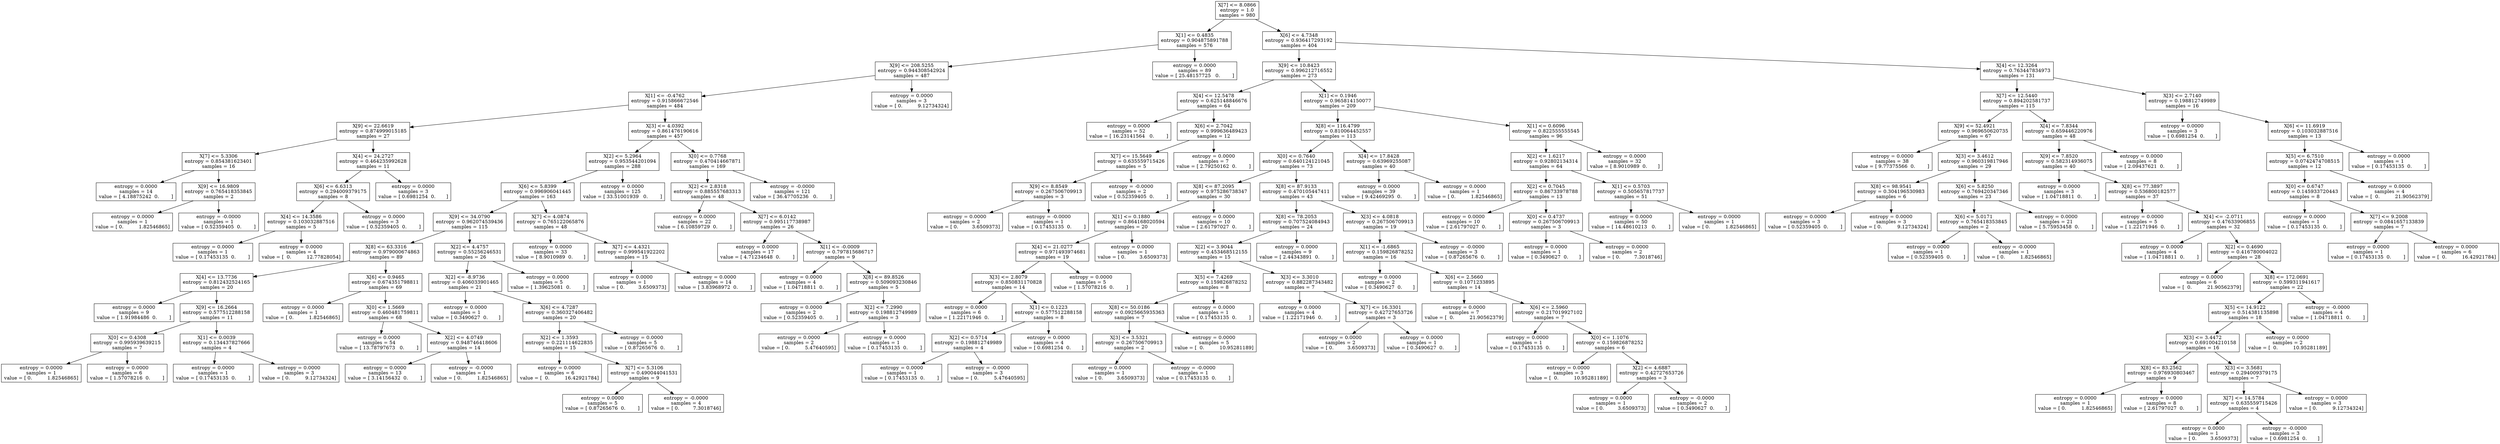 digraph Tree {
0 [label="X[7] <= 8.0866\nentropy = 1.0\nsamples = 980", shape="box"] ;
1 [label="X[1] <= 0.4835\nentropy = 0.904875891788\nsamples = 576", shape="box"] ;
0 -> 1 ;
2 [label="X[9] <= 208.5255\nentropy = 0.944308542924\nsamples = 487", shape="box"] ;
1 -> 2 ;
3 [label="X[1] <= -0.4762\nentropy = 0.915866672546\nsamples = 484", shape="box"] ;
2 -> 3 ;
4 [label="X[9] <= 22.6619\nentropy = 0.874999015185\nsamples = 27", shape="box"] ;
3 -> 4 ;
5 [label="X[7] <= 5.3306\nentropy = 0.854381623401\nsamples = 16", shape="box"] ;
4 -> 5 ;
6 [label="entropy = 0.0000\nsamples = 14\nvalue = [ 4.18875242  0.        ]", shape="box"] ;
5 -> 6 ;
7 [label="X[9] <= 16.9809\nentropy = 0.765418353845\nsamples = 2", shape="box"] ;
5 -> 7 ;
8 [label="entropy = 0.0000\nsamples = 1\nvalue = [ 0.          1.82546865]", shape="box"] ;
7 -> 8 ;
9 [label="entropy = -0.0000\nsamples = 1\nvalue = [ 0.52359405  0.        ]", shape="box"] ;
7 -> 9 ;
10 [label="X[4] <= 24.2727\nentropy = 0.464235992628\nsamples = 11", shape="box"] ;
4 -> 10 ;
11 [label="X[6] <= 6.6313\nentropy = 0.294009379175\nsamples = 8", shape="box"] ;
10 -> 11 ;
12 [label="X[4] <= 14.3586\nentropy = 0.103032887516\nsamples = 5", shape="box"] ;
11 -> 12 ;
13 [label="entropy = 0.0000\nsamples = 1\nvalue = [ 0.17453135  0.        ]", shape="box"] ;
12 -> 13 ;
14 [label="entropy = 0.0000\nsamples = 4\nvalue = [  0.          12.77828054]", shape="box"] ;
12 -> 14 ;
15 [label="entropy = 0.0000\nsamples = 3\nvalue = [ 0.52359405  0.        ]", shape="box"] ;
11 -> 15 ;
16 [label="entropy = 0.0000\nsamples = 3\nvalue = [ 0.6981254  0.       ]", shape="box"] ;
10 -> 16 ;
17 [label="X[3] <= 4.0392\nentropy = 0.861476190616\nsamples = 457", shape="box"] ;
3 -> 17 ;
18 [label="X[2] <= 5.2964\nentropy = 0.953544201094\nsamples = 288", shape="box"] ;
17 -> 18 ;
19 [label="X[6] <= 5.8399\nentropy = 0.996906041445\nsamples = 163", shape="box"] ;
18 -> 19 ;
20 [label="X[9] <= 34.0790\nentropy = 0.962074539436\nsamples = 115", shape="box"] ;
19 -> 20 ;
21 [label="X[8] <= 63.3316\nentropy = 0.979000674863\nsamples = 89", shape="box"] ;
20 -> 21 ;
22 [label="X[4] <= 13.7736\nentropy = 0.812432524165\nsamples = 20", shape="box"] ;
21 -> 22 ;
23 [label="entropy = 0.0000\nsamples = 9\nvalue = [ 1.91984486  0.        ]", shape="box"] ;
22 -> 23 ;
24 [label="X[9] <= 16.2664\nentropy = 0.577512288158\nsamples = 11", shape="box"] ;
22 -> 24 ;
25 [label="X[0] <= 0.4308\nentropy = 0.995939639215\nsamples = 7", shape="box"] ;
24 -> 25 ;
26 [label="entropy = 0.0000\nsamples = 1\nvalue = [ 0.          1.82546865]", shape="box"] ;
25 -> 26 ;
27 [label="entropy = 0.0000\nsamples = 6\nvalue = [ 1.57078216  0.        ]", shape="box"] ;
25 -> 27 ;
28 [label="X[1] <= 0.0039\nentropy = 0.134437827666\nsamples = 4", shape="box"] ;
24 -> 28 ;
29 [label="entropy = 0.0000\nsamples = 1\nvalue = [ 0.17453135  0.        ]", shape="box"] ;
28 -> 29 ;
30 [label="entropy = 0.0000\nsamples = 3\nvalue = [ 0.          9.12734324]", shape="box"] ;
28 -> 30 ;
31 [label="X[6] <= 0.9465\nentropy = 0.674351798811\nsamples = 69", shape="box"] ;
21 -> 31 ;
32 [label="entropy = 0.0000\nsamples = 1\nvalue = [ 0.          1.82546865]", shape="box"] ;
31 -> 32 ;
33 [label="X[0] <= 1.5669\nentropy = 0.460481759811\nsamples = 68", shape="box"] ;
31 -> 33 ;
34 [label="entropy = 0.0000\nsamples = 54\nvalue = [ 13.78797673   0.        ]", shape="box"] ;
33 -> 34 ;
35 [label="X[2] <= 4.0749\nentropy = 0.948746418606\nsamples = 14", shape="box"] ;
33 -> 35 ;
36 [label="entropy = 0.0000\nsamples = 13\nvalue = [ 3.14156432  0.        ]", shape="box"] ;
35 -> 36 ;
37 [label="entropy = -0.0000\nsamples = 1\nvalue = [ 0.          1.82546865]", shape="box"] ;
35 -> 37 ;
38 [label="X[2] <= 4.4757\nentropy = 0.55256246531\nsamples = 26", shape="box"] ;
20 -> 38 ;
39 [label="X[2] <= -8.9736\nentropy = 0.406033901465\nsamples = 21", shape="box"] ;
38 -> 39 ;
40 [label="entropy = 0.0000\nsamples = 1\nvalue = [ 0.3490627  0.       ]", shape="box"] ;
39 -> 40 ;
41 [label="X[6] <= 4.7287\nentropy = 0.360327406482\nsamples = 20", shape="box"] ;
39 -> 41 ;
42 [label="X[2] <= 1.3593\nentropy = 0.221114622835\nsamples = 15", shape="box"] ;
41 -> 42 ;
43 [label="entropy = 0.0000\nsamples = 6\nvalue = [  0.          16.42921784]", shape="box"] ;
42 -> 43 ;
44 [label="X[7] <= 5.3106\nentropy = 0.490044041531\nsamples = 9", shape="box"] ;
42 -> 44 ;
45 [label="entropy = 0.0000\nsamples = 5\nvalue = [ 0.87265676  0.        ]", shape="box"] ;
44 -> 45 ;
46 [label="entropy = -0.0000\nsamples = 4\nvalue = [ 0.         7.3018746]", shape="box"] ;
44 -> 46 ;
47 [label="entropy = 0.0000\nsamples = 5\nvalue = [ 0.87265676  0.        ]", shape="box"] ;
41 -> 47 ;
48 [label="entropy = 0.0000\nsamples = 5\nvalue = [ 1.39625081  0.        ]", shape="box"] ;
38 -> 48 ;
49 [label="X[7] <= 4.0874\nentropy = 0.765122065876\nsamples = 48", shape="box"] ;
19 -> 49 ;
50 [label="entropy = 0.0000\nsamples = 33\nvalue = [ 8.9010989  0.       ]", shape="box"] ;
49 -> 50 ;
51 [label="X[7] <= 4.4321\nentropy = 0.999541922202\nsamples = 15", shape="box"] ;
49 -> 51 ;
52 [label="entropy = 0.0000\nsamples = 1\nvalue = [ 0.         3.6509373]", shape="box"] ;
51 -> 52 ;
53 [label="entropy = 0.0000\nsamples = 14\nvalue = [ 3.83968972  0.        ]", shape="box"] ;
51 -> 53 ;
54 [label="entropy = 0.0000\nsamples = 125\nvalue = [ 33.51001939   0.        ]", shape="box"] ;
18 -> 54 ;
55 [label="X[0] <= 0.7768\nentropy = 0.470414667871\nsamples = 169", shape="box"] ;
17 -> 55 ;
56 [label="X[2] <= 2.8318\nentropy = 0.885557683313\nsamples = 48", shape="box"] ;
55 -> 56 ;
57 [label="entropy = 0.0000\nsamples = 22\nvalue = [ 6.10859729  0.        ]", shape="box"] ;
56 -> 57 ;
58 [label="X[7] <= 6.0142\nentropy = 0.995117738987\nsamples = 26", shape="box"] ;
56 -> 58 ;
59 [label="entropy = 0.0000\nsamples = 17\nvalue = [ 4.71234648  0.        ]", shape="box"] ;
58 -> 59 ;
60 [label="X[1] <= -0.0009\nentropy = 0.797815686717\nsamples = 9", shape="box"] ;
58 -> 60 ;
61 [label="entropy = 0.0000\nsamples = 4\nvalue = [ 1.04718811  0.        ]", shape="box"] ;
60 -> 61 ;
62 [label="X[8] <= 89.8526\nentropy = 0.509093230846\nsamples = 5", shape="box"] ;
60 -> 62 ;
63 [label="entropy = 0.0000\nsamples = 2\nvalue = [ 0.52359405  0.        ]", shape="box"] ;
62 -> 63 ;
64 [label="X[2] <= 7.2990\nentropy = 0.198812749989\nsamples = 3", shape="box"] ;
62 -> 64 ;
65 [label="entropy = 0.0000\nsamples = 2\nvalue = [ 0.          5.47640595]", shape="box"] ;
64 -> 65 ;
66 [label="entropy = 0.0000\nsamples = 1\nvalue = [ 0.17453135  0.        ]", shape="box"] ;
64 -> 66 ;
67 [label="entropy = -0.0000\nsamples = 121\nvalue = [ 36.47705236   0.        ]", shape="box"] ;
55 -> 67 ;
68 [label="entropy = 0.0000\nsamples = 3\nvalue = [ 0.          9.12734324]", shape="box"] ;
2 -> 68 ;
69 [label="entropy = 0.0000\nsamples = 89\nvalue = [ 25.48157725   0.        ]", shape="box"] ;
1 -> 69 ;
70 [label="X[6] <= 4.7348\nentropy = 0.936417293192\nsamples = 404", shape="box"] ;
0 -> 70 ;
71 [label="X[9] <= 10.8423\nentropy = 0.996212716552\nsamples = 273", shape="box"] ;
70 -> 71 ;
72 [label="X[4] <= 12.5478\nentropy = 0.625148846676\nsamples = 64", shape="box"] ;
71 -> 72 ;
73 [label="entropy = 0.0000\nsamples = 52\nvalue = [ 16.23141564   0.        ]", shape="box"] ;
72 -> 73 ;
74 [label="X[6] <= 2.7042\nentropy = 0.999636489423\nsamples = 12", shape="box"] ;
72 -> 74 ;
75 [label="X[7] <= 15.5649\nentropy = 0.635559715426\nsamples = 5", shape="box"] ;
74 -> 75 ;
76 [label="X[9] <= 8.8549\nentropy = 0.267506709913\nsamples = 3", shape="box"] ;
75 -> 76 ;
77 [label="entropy = 0.0000\nsamples = 2\nvalue = [ 0.         3.6509373]", shape="box"] ;
76 -> 77 ;
78 [label="entropy = -0.0000\nsamples = 1\nvalue = [ 0.17453135  0.        ]", shape="box"] ;
76 -> 78 ;
79 [label="entropy = -0.0000\nsamples = 2\nvalue = [ 0.52359405  0.        ]", shape="box"] ;
75 -> 79 ;
80 [label="entropy = 0.0000\nsamples = 7\nvalue = [ 2.79250162  0.        ]", shape="box"] ;
74 -> 80 ;
81 [label="X[1] <= 0.1946\nentropy = 0.965814150077\nsamples = 209", shape="box"] ;
71 -> 81 ;
82 [label="X[8] <= 116.4799\nentropy = 0.810064452557\nsamples = 113", shape="box"] ;
81 -> 82 ;
83 [label="X[0] <= 0.7640\nentropy = 0.640124121045\nsamples = 73", shape="box"] ;
82 -> 83 ;
84 [label="X[8] <= 87.2095\nentropy = 0.975286738347\nsamples = 30", shape="box"] ;
83 -> 84 ;
85 [label="X[1] <= 0.1880\nentropy = 0.864168020594\nsamples = 20", shape="box"] ;
84 -> 85 ;
86 [label="X[4] <= 21.0277\nentropy = 0.971493974681\nsamples = 19", shape="box"] ;
85 -> 86 ;
87 [label="X[3] <= 2.8079\nentropy = 0.850831170828\nsamples = 14", shape="box"] ;
86 -> 87 ;
88 [label="entropy = 0.0000\nsamples = 6\nvalue = [ 1.22171946  0.        ]", shape="box"] ;
87 -> 88 ;
89 [label="X[1] <= 0.1223\nentropy = 0.577512288158\nsamples = 8", shape="box"] ;
87 -> 89 ;
90 [label="X[2] <= 0.5714\nentropy = 0.198812749989\nsamples = 4", shape="box"] ;
89 -> 90 ;
91 [label="entropy = 0.0000\nsamples = 1\nvalue = [ 0.17453135  0.        ]", shape="box"] ;
90 -> 91 ;
92 [label="entropy = -0.0000\nsamples = 3\nvalue = [ 0.          5.47640595]", shape="box"] ;
90 -> 92 ;
93 [label="entropy = 0.0000\nsamples = 4\nvalue = [ 0.6981254  0.       ]", shape="box"] ;
89 -> 93 ;
94 [label="entropy = 0.0000\nsamples = 5\nvalue = [ 1.57078216  0.        ]", shape="box"] ;
86 -> 94 ;
95 [label="entropy = 0.0000\nsamples = 1\nvalue = [ 0.         3.6509373]", shape="box"] ;
85 -> 95 ;
96 [label="entropy = 0.0000\nsamples = 10\nvalue = [ 2.61797027  0.        ]", shape="box"] ;
84 -> 96 ;
97 [label="X[8] <= 87.9133\nentropy = 0.470105447411\nsamples = 43", shape="box"] ;
83 -> 97 ;
98 [label="X[8] <= 78.2053\nentropy = 0.707524084943\nsamples = 24", shape="box"] ;
97 -> 98 ;
99 [label="X[2] <= 3.9044\nentropy = 0.453468512155\nsamples = 15", shape="box"] ;
98 -> 99 ;
100 [label="X[5] <= 7.4269\nentropy = 0.159826878252\nsamples = 8", shape="box"] ;
99 -> 100 ;
101 [label="X[8] <= 50.0186\nentropy = 0.0925665935363\nsamples = 7", shape="box"] ;
100 -> 101 ;
102 [label="X[3] <= 3.5321\nentropy = 0.267506709913\nsamples = 2", shape="box"] ;
101 -> 102 ;
103 [label="entropy = 0.0000\nsamples = 1\nvalue = [ 0.         3.6509373]", shape="box"] ;
102 -> 103 ;
104 [label="entropy = -0.0000\nsamples = 1\nvalue = [ 0.17453135  0.        ]", shape="box"] ;
102 -> 104 ;
105 [label="entropy = 0.0000\nsamples = 5\nvalue = [  0.          10.95281189]", shape="box"] ;
101 -> 105 ;
106 [label="entropy = 0.0000\nsamples = 1\nvalue = [ 0.17453135  0.        ]", shape="box"] ;
100 -> 106 ;
107 [label="X[3] <= 3.3010\nentropy = 0.882287343482\nsamples = 7", shape="box"] ;
99 -> 107 ;
108 [label="entropy = 0.0000\nsamples = 4\nvalue = [ 1.22171946  0.        ]", shape="box"] ;
107 -> 108 ;
109 [label="X[7] <= 16.3301\nentropy = 0.42727653726\nsamples = 3", shape="box"] ;
107 -> 109 ;
110 [label="entropy = 0.0000\nsamples = 2\nvalue = [ 0.         3.6509373]", shape="box"] ;
109 -> 110 ;
111 [label="entropy = 0.0000\nsamples = 1\nvalue = [ 0.3490627  0.       ]", shape="box"] ;
109 -> 111 ;
112 [label="entropy = 0.0000\nsamples = 9\nvalue = [ 2.44343891  0.        ]", shape="box"] ;
98 -> 112 ;
113 [label="X[3] <= 4.0818\nentropy = 0.267506709913\nsamples = 19", shape="box"] ;
97 -> 113 ;
114 [label="X[1] <= -1.6865\nentropy = 0.159826878252\nsamples = 16", shape="box"] ;
113 -> 114 ;
115 [label="entropy = 0.0000\nsamples = 2\nvalue = [ 0.3490627  0.       ]", shape="box"] ;
114 -> 115 ;
116 [label="X[6] <= 2.5660\nentropy = 0.1071233895\nsamples = 14", shape="box"] ;
114 -> 116 ;
117 [label="entropy = 0.0000\nsamples = 7\nvalue = [  0.          21.90562379]", shape="box"] ;
116 -> 117 ;
118 [label="X[6] <= 2.5960\nentropy = 0.217019927102\nsamples = 7", shape="box"] ;
116 -> 118 ;
119 [label="entropy = 0.0000\nsamples = 1\nvalue = [ 0.17453135  0.        ]", shape="box"] ;
118 -> 119 ;
120 [label="X[0] <= 1.1076\nentropy = 0.159826878252\nsamples = 6", shape="box"] ;
118 -> 120 ;
121 [label="entropy = 0.0000\nsamples = 3\nvalue = [  0.          10.95281189]", shape="box"] ;
120 -> 121 ;
122 [label="X[2] <= 4.6887\nentropy = 0.42727653726\nsamples = 3", shape="box"] ;
120 -> 122 ;
123 [label="entropy = 0.0000\nsamples = 1\nvalue = [ 0.         3.6509373]", shape="box"] ;
122 -> 123 ;
124 [label="entropy = -0.0000\nsamples = 2\nvalue = [ 0.3490627  0.       ]", shape="box"] ;
122 -> 124 ;
125 [label="entropy = -0.0000\nsamples = 3\nvalue = [ 0.87265676  0.        ]", shape="box"] ;
113 -> 125 ;
126 [label="X[4] <= 17.8428\nentropy = 0.63969255087\nsamples = 40", shape="box"] ;
82 -> 126 ;
127 [label="entropy = 0.0000\nsamples = 39\nvalue = [ 9.42469295  0.        ]", shape="box"] ;
126 -> 127 ;
128 [label="entropy = 0.0000\nsamples = 1\nvalue = [ 0.          1.82546865]", shape="box"] ;
126 -> 128 ;
129 [label="X[1] <= 0.6096\nentropy = 0.822555555545\nsamples = 96", shape="box"] ;
81 -> 129 ;
130 [label="X[2] <= 1.6217\nentropy = 0.92802134314\nsamples = 64", shape="box"] ;
129 -> 130 ;
131 [label="X[2] <= 0.7045\nentropy = 0.86733978788\nsamples = 13", shape="box"] ;
130 -> 131 ;
132 [label="entropy = 0.0000\nsamples = 10\nvalue = [ 2.61797027  0.        ]", shape="box"] ;
131 -> 132 ;
133 [label="X[0] <= 0.4737\nentropy = 0.267506709913\nsamples = 3", shape="box"] ;
131 -> 133 ;
134 [label="entropy = 0.0000\nsamples = 1\nvalue = [ 0.3490627  0.       ]", shape="box"] ;
133 -> 134 ;
135 [label="entropy = 0.0000\nsamples = 2\nvalue = [ 0.         7.3018746]", shape="box"] ;
133 -> 135 ;
136 [label="X[1] <= 0.5703\nentropy = 0.505657817737\nsamples = 51", shape="box"] ;
130 -> 136 ;
137 [label="entropy = 0.0000\nsamples = 50\nvalue = [ 14.48610213   0.        ]", shape="box"] ;
136 -> 137 ;
138 [label="entropy = 0.0000\nsamples = 1\nvalue = [ 0.          1.82546865]", shape="box"] ;
136 -> 138 ;
139 [label="entropy = 0.0000\nsamples = 32\nvalue = [ 8.9010989  0.       ]", shape="box"] ;
129 -> 139 ;
140 [label="X[4] <= 12.3264\nentropy = 0.763447834973\nsamples = 131", shape="box"] ;
70 -> 140 ;
141 [label="X[7] <= 12.5440\nentropy = 0.894202581737\nsamples = 115", shape="box"] ;
140 -> 141 ;
142 [label="X[9] <= 52.4921\nentropy = 0.969650620735\nsamples = 67", shape="box"] ;
141 -> 142 ;
143 [label="entropy = 0.0000\nsamples = 38\nvalue = [ 9.77375566  0.        ]", shape="box"] ;
142 -> 143 ;
144 [label="X[3] <= 3.4612\nentropy = 0.960319817946\nsamples = 29", shape="box"] ;
142 -> 144 ;
145 [label="X[8] <= 98.9541\nentropy = 0.304196530983\nsamples = 6", shape="box"] ;
144 -> 145 ;
146 [label="entropy = 0.0000\nsamples = 3\nvalue = [ 0.52359405  0.        ]", shape="box"] ;
145 -> 146 ;
147 [label="entropy = 0.0000\nsamples = 3\nvalue = [ 0.          9.12734324]", shape="box"] ;
145 -> 147 ;
148 [label="X[6] <= 5.8250\nentropy = 0.769420347346\nsamples = 23", shape="box"] ;
144 -> 148 ;
149 [label="X[6] <= 5.0171\nentropy = 0.765418353845\nsamples = 2", shape="box"] ;
148 -> 149 ;
150 [label="entropy = 0.0000\nsamples = 1\nvalue = [ 0.52359405  0.        ]", shape="box"] ;
149 -> 150 ;
151 [label="entropy = -0.0000\nsamples = 1\nvalue = [ 0.          1.82546865]", shape="box"] ;
149 -> 151 ;
152 [label="entropy = 0.0000\nsamples = 21\nvalue = [ 5.75953458  0.        ]", shape="box"] ;
148 -> 152 ;
153 [label="X[4] <= 7.8344\nentropy = 0.659446220976\nsamples = 48", shape="box"] ;
141 -> 153 ;
154 [label="X[9] <= 7.8520\nentropy = 0.582314936075\nsamples = 40", shape="box"] ;
153 -> 154 ;
155 [label="entropy = 0.0000\nsamples = 3\nvalue = [ 1.04718811  0.        ]", shape="box"] ;
154 -> 155 ;
156 [label="X[8] <= 77.3897\nentropy = 0.536800182577\nsamples = 37", shape="box"] ;
154 -> 156 ;
157 [label="entropy = 0.0000\nsamples = 5\nvalue = [ 1.22171946  0.        ]", shape="box"] ;
156 -> 157 ;
158 [label="X[4] <= -2.0711\nentropy = 0.47633906855\nsamples = 32", shape="box"] ;
156 -> 158 ;
159 [label="entropy = 0.0000\nsamples = 4\nvalue = [ 1.04718811  0.        ]", shape="box"] ;
158 -> 159 ;
160 [label="X[2] <= 0.4690\nentropy = 0.416780004022\nsamples = 28", shape="box"] ;
158 -> 160 ;
161 [label="entropy = 0.0000\nsamples = 6\nvalue = [  0.          21.90562379]", shape="box"] ;
160 -> 161 ;
162 [label="X[8] <= 172.0691\nentropy = 0.599311941617\nsamples = 22", shape="box"] ;
160 -> 162 ;
163 [label="X[5] <= 14.9122\nentropy = 0.514381135898\nsamples = 18", shape="box"] ;
162 -> 163 ;
164 [label="X[3] <= 3.4472\nentropy = 0.691004210158\nsamples = 16", shape="box"] ;
163 -> 164 ;
165 [label="X[8] <= 83.2562\nentropy = 0.976930803467\nsamples = 9", shape="box"] ;
164 -> 165 ;
166 [label="entropy = 0.0000\nsamples = 1\nvalue = [ 0.          1.82546865]", shape="box"] ;
165 -> 166 ;
167 [label="entropy = 0.0000\nsamples = 8\nvalue = [ 2.61797027  0.        ]", shape="box"] ;
165 -> 167 ;
168 [label="X[3] <= 3.5681\nentropy = 0.294009379175\nsamples = 7", shape="box"] ;
164 -> 168 ;
169 [label="X[7] <= 14.5784\nentropy = 0.635559715426\nsamples = 4", shape="box"] ;
168 -> 169 ;
170 [label="entropy = 0.0000\nsamples = 1\nvalue = [ 0.         3.6509373]", shape="box"] ;
169 -> 170 ;
171 [label="entropy = -0.0000\nsamples = 3\nvalue = [ 0.6981254  0.       ]", shape="box"] ;
169 -> 171 ;
172 [label="entropy = 0.0000\nsamples = 3\nvalue = [ 0.          9.12734324]", shape="box"] ;
168 -> 172 ;
173 [label="entropy = 0.0000\nsamples = 2\nvalue = [  0.          10.95281189]", shape="box"] ;
163 -> 173 ;
174 [label="entropy = -0.0000\nsamples = 4\nvalue = [ 1.04718811  0.        ]", shape="box"] ;
162 -> 174 ;
175 [label="entropy = 0.0000\nsamples = 8\nvalue = [ 2.09437621  0.        ]", shape="box"] ;
153 -> 175 ;
176 [label="X[3] <= 2.7140\nentropy = 0.198812749989\nsamples = 16", shape="box"] ;
140 -> 176 ;
177 [label="entropy = 0.0000\nsamples = 3\nvalue = [ 0.6981254  0.       ]", shape="box"] ;
176 -> 177 ;
178 [label="X[6] <= 11.6919\nentropy = 0.103032887516\nsamples = 13", shape="box"] ;
176 -> 178 ;
179 [label="X[5] <= 6.7510\nentropy = 0.0742474708515\nsamples = 12", shape="box"] ;
178 -> 179 ;
180 [label="X[0] <= 0.6747\nentropy = 0.145933720443\nsamples = 8", shape="box"] ;
179 -> 180 ;
181 [label="entropy = 0.0000\nsamples = 1\nvalue = [ 0.17453135  0.        ]", shape="box"] ;
180 -> 181 ;
182 [label="X[7] <= 9.2008\nentropy = 0.0841657133839\nsamples = 7", shape="box"] ;
180 -> 182 ;
183 [label="entropy = 0.0000\nsamples = 1\nvalue = [ 0.17453135  0.        ]", shape="box"] ;
182 -> 183 ;
184 [label="entropy = 0.0000\nsamples = 6\nvalue = [  0.          16.42921784]", shape="box"] ;
182 -> 184 ;
185 [label="entropy = 0.0000\nsamples = 4\nvalue = [  0.          21.90562379]", shape="box"] ;
179 -> 185 ;
186 [label="entropy = 0.0000\nsamples = 1\nvalue = [ 0.17453135  0.        ]", shape="box"] ;
178 -> 186 ;
}